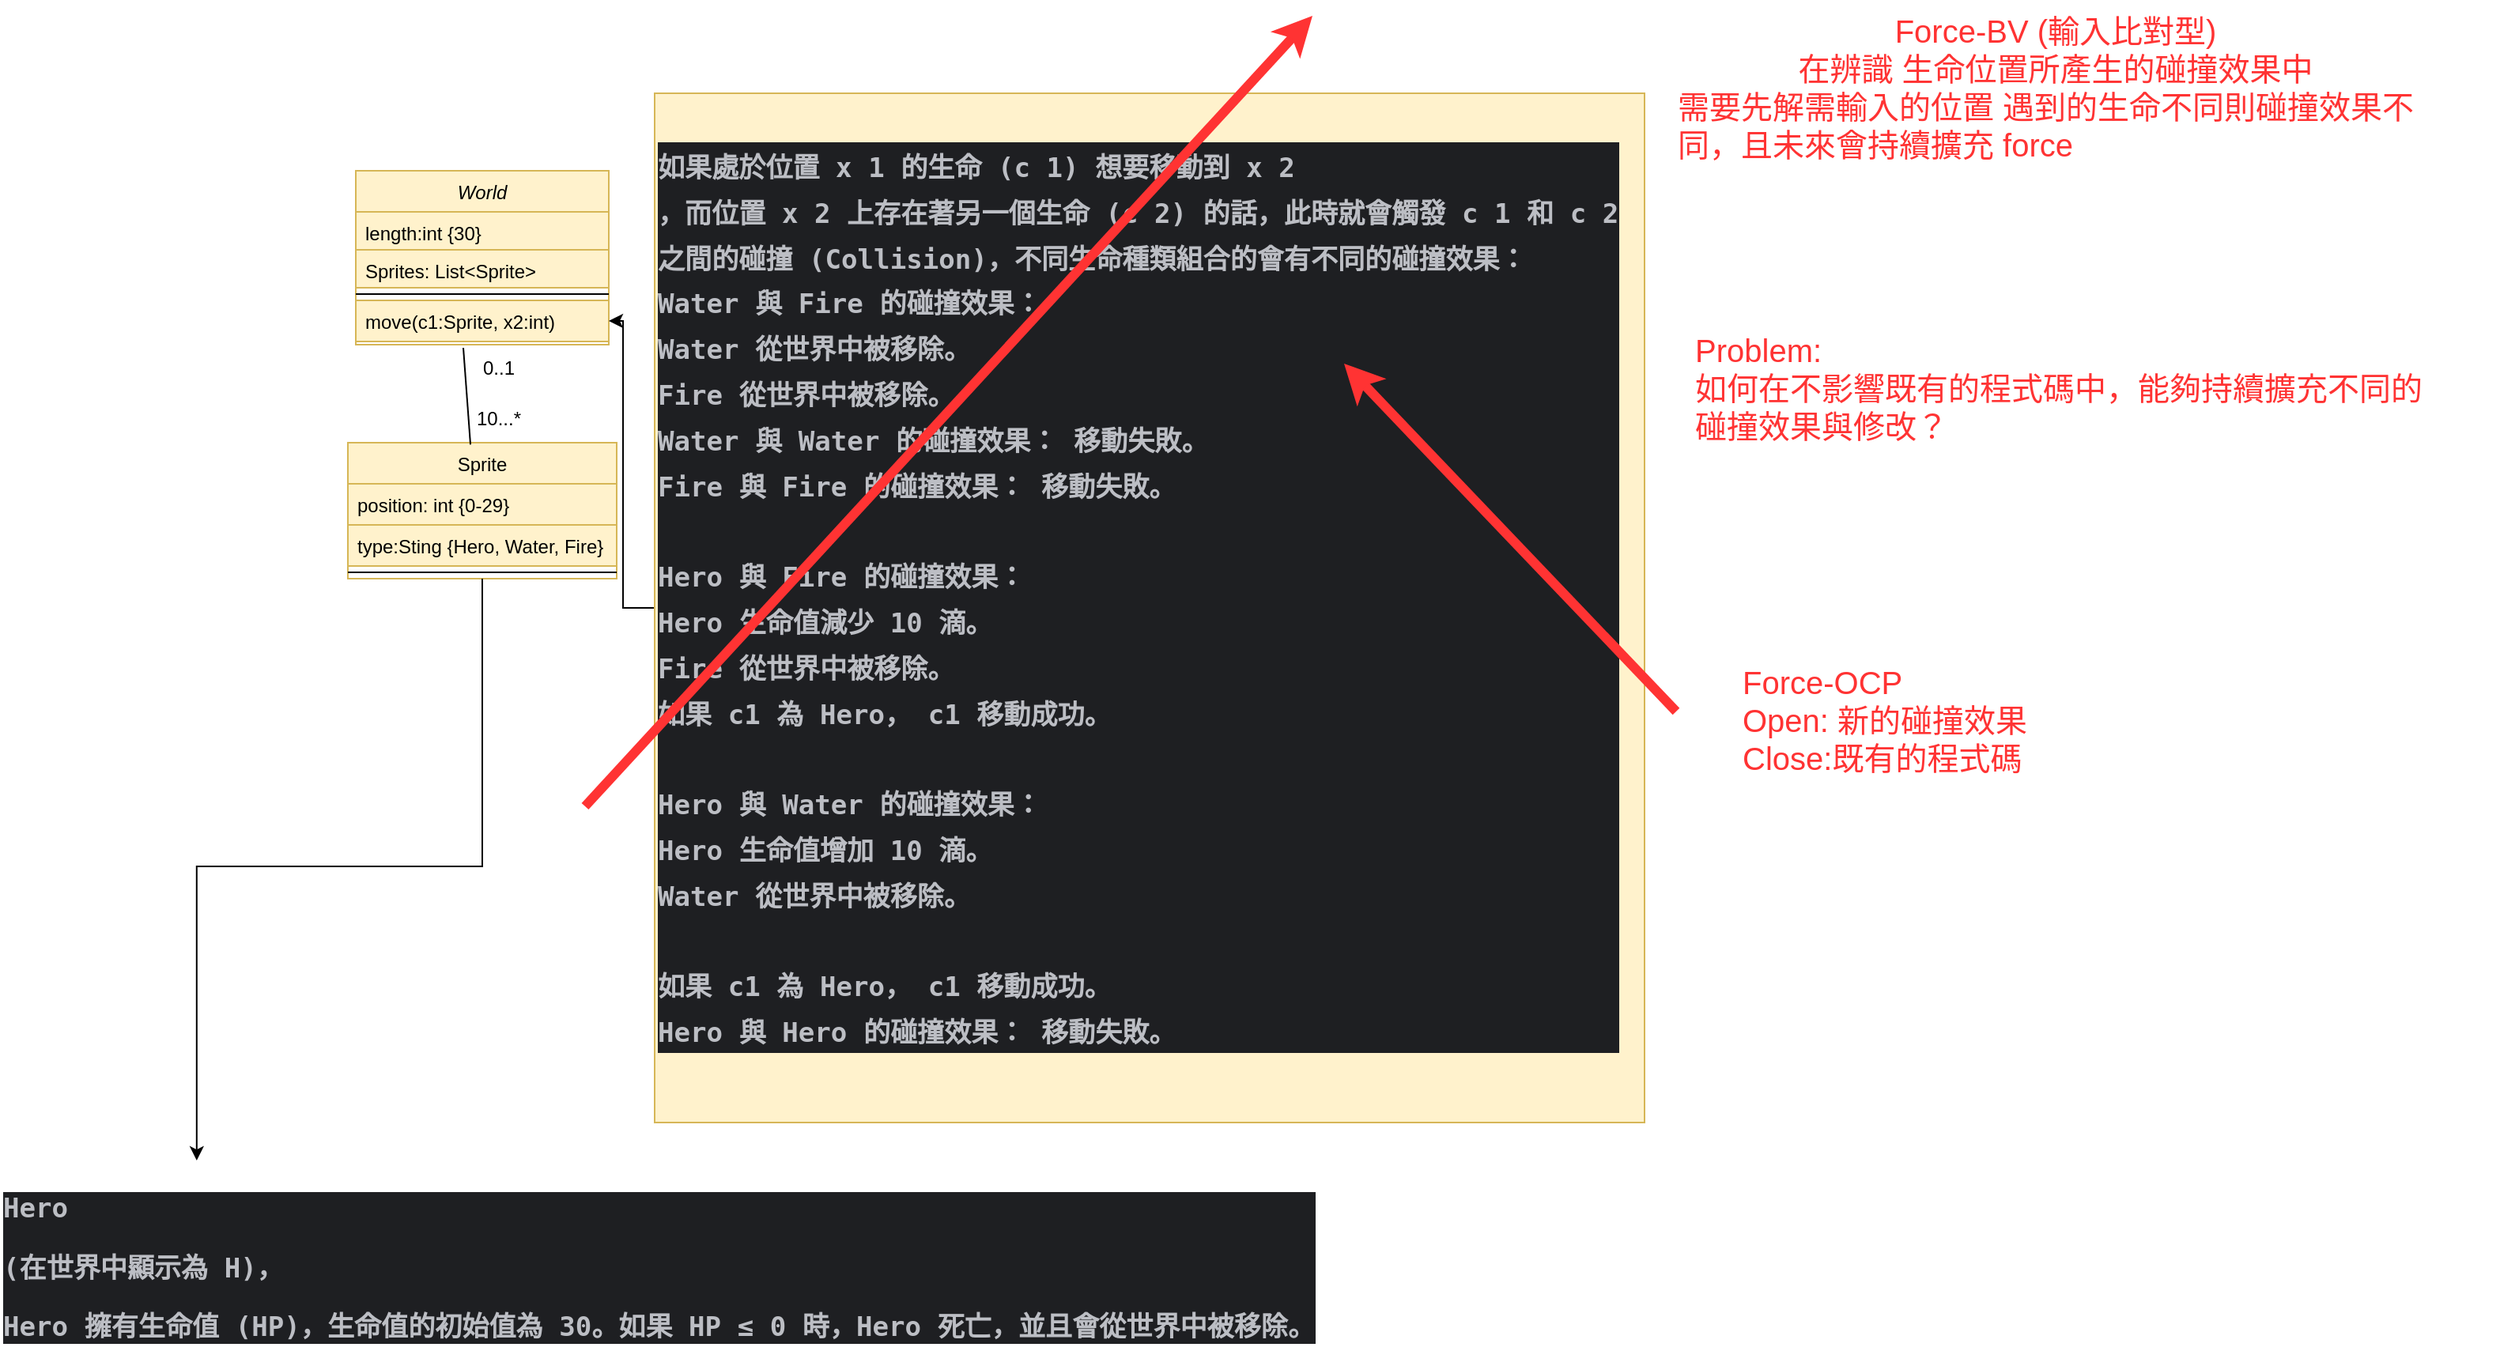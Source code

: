 <mxfile version="26.1.3">
  <diagram id="C5RBs43oDa-KdzZeNtuy" name="Page-1">
    <mxGraphModel dx="954" dy="581" grid="1" gridSize="10" guides="1" tooltips="1" connect="1" arrows="1" fold="1" page="1" pageScale="1" pageWidth="827" pageHeight="1169" math="0" shadow="0">
      <root>
        <mxCell id="WIyWlLk6GJQsqaUBKTNV-0" />
        <mxCell id="WIyWlLk6GJQsqaUBKTNV-1" parent="WIyWlLk6GJQsqaUBKTNV-0" />
        <mxCell id="zkfFHV4jXpPFQw0GAbJ--0" value="World" style="swimlane;fontStyle=2;align=center;verticalAlign=top;childLayout=stackLayout;horizontal=1;startSize=26;horizontalStack=0;resizeParent=1;resizeLast=0;collapsible=1;marginBottom=0;rounded=0;shadow=0;strokeWidth=1;fillColor=#fff2cc;strokeColor=#d6b656;" parent="WIyWlLk6GJQsqaUBKTNV-1" vertex="1">
          <mxGeometry x="225" y="148" width="160" height="110" as="geometry">
            <mxRectangle x="230" y="140" width="160" height="26" as="alternateBounds" />
          </mxGeometry>
        </mxCell>
        <mxCell id="zkfFHV4jXpPFQw0GAbJ--1" value="length:int {30}" style="text;align=left;verticalAlign=top;spacingLeft=4;spacingRight=4;overflow=hidden;rotatable=0;points=[[0,0.5],[1,0.5]];portConstraint=eastwest;fillColor=#fff2cc;strokeColor=#d6b656;" parent="zkfFHV4jXpPFQw0GAbJ--0" vertex="1">
          <mxGeometry y="26" width="160" height="24" as="geometry" />
        </mxCell>
        <mxCell id="kycQt3Gds_gXBmmXhYu5-12" value="Sprites: List&lt;Sprite&gt;" style="text;align=left;verticalAlign=top;spacingLeft=4;spacingRight=4;overflow=hidden;rotatable=0;points=[[0,0.5],[1,0.5]];portConstraint=eastwest;fillColor=#fff2cc;strokeColor=#d6b656;" vertex="1" parent="zkfFHV4jXpPFQw0GAbJ--0">
          <mxGeometry y="50" width="160" height="24" as="geometry" />
        </mxCell>
        <mxCell id="zkfFHV4jXpPFQw0GAbJ--4" value="" style="line;html=1;strokeWidth=1;align=left;verticalAlign=middle;spacingTop=-1;spacingLeft=3;spacingRight=3;rotatable=0;labelPosition=right;points=[];portConstraint=eastwest;" parent="zkfFHV4jXpPFQw0GAbJ--0" vertex="1">
          <mxGeometry y="74" width="160" height="8" as="geometry" />
        </mxCell>
        <mxCell id="zkfFHV4jXpPFQw0GAbJ--5" value="move(c1:Sprite, x2:int)" style="text;align=left;verticalAlign=top;spacingLeft=4;spacingRight=4;overflow=hidden;rotatable=0;points=[[0,0.5],[1,0.5]];portConstraint=eastwest;fillColor=#fff2cc;strokeColor=#d6b656;" parent="zkfFHV4jXpPFQw0GAbJ--0" vertex="1">
          <mxGeometry y="82" width="160" height="26" as="geometry" />
        </mxCell>
        <mxCell id="zkfFHV4jXpPFQw0GAbJ--6" value="Sprite" style="swimlane;fontStyle=0;align=center;verticalAlign=top;childLayout=stackLayout;horizontal=1;startSize=26;horizontalStack=0;resizeParent=1;resizeLast=0;collapsible=1;marginBottom=0;rounded=0;shadow=0;strokeWidth=1;fillColor=#fff2cc;strokeColor=#d6b656;" parent="WIyWlLk6GJQsqaUBKTNV-1" vertex="1">
          <mxGeometry x="220" y="320" width="170" height="86" as="geometry">
            <mxRectangle x="130" y="380" width="160" height="26" as="alternateBounds" />
          </mxGeometry>
        </mxCell>
        <mxCell id="zkfFHV4jXpPFQw0GAbJ--7" value="position: int {0-29}" style="text;align=left;verticalAlign=top;spacingLeft=4;spacingRight=4;overflow=hidden;rotatable=0;points=[[0,0.5],[1,0.5]];portConstraint=eastwest;fillColor=#fff2cc;strokeColor=#d6b656;" parent="zkfFHV4jXpPFQw0GAbJ--6" vertex="1">
          <mxGeometry y="26" width="170" height="26" as="geometry" />
        </mxCell>
        <mxCell id="zkfFHV4jXpPFQw0GAbJ--8" value="type:Sting {Hero, Water, Fire}" style="text;align=left;verticalAlign=top;spacingLeft=4;spacingRight=4;overflow=hidden;rotatable=0;points=[[0,0.5],[1,0.5]];portConstraint=eastwest;rounded=0;shadow=0;html=0;fillColor=#fff2cc;strokeColor=#d6b656;" parent="zkfFHV4jXpPFQw0GAbJ--6" vertex="1">
          <mxGeometry y="52" width="170" height="26" as="geometry" />
        </mxCell>
        <mxCell id="zkfFHV4jXpPFQw0GAbJ--9" value="" style="line;html=1;strokeWidth=1;align=left;verticalAlign=middle;spacingTop=-1;spacingLeft=3;spacingRight=3;rotatable=0;labelPosition=right;points=[];portConstraint=eastwest;" parent="zkfFHV4jXpPFQw0GAbJ--6" vertex="1">
          <mxGeometry y="78" width="170" height="8" as="geometry" />
        </mxCell>
        <mxCell id="kycQt3Gds_gXBmmXhYu5-1" value="" style="endArrow=none;html=1;rounded=0;exitX=0.456;exitY=0.014;exitDx=0;exitDy=0;exitPerimeter=0;" edge="1" parent="WIyWlLk6GJQsqaUBKTNV-1" source="zkfFHV4jXpPFQw0GAbJ--6">
          <mxGeometry width="50" height="50" relative="1" as="geometry">
            <mxPoint x="390" y="330" as="sourcePoint" />
            <mxPoint x="293" y="260" as="targetPoint" />
          </mxGeometry>
        </mxCell>
        <mxCell id="kycQt3Gds_gXBmmXhYu5-2" value="10...*" style="text;html=1;align=center;verticalAlign=middle;resizable=0;points=[];autosize=1;strokeColor=none;fillColor=none;" vertex="1" parent="WIyWlLk6GJQsqaUBKTNV-1">
          <mxGeometry x="290" y="290" width="50" height="30" as="geometry" />
        </mxCell>
        <mxCell id="kycQt3Gds_gXBmmXhYu5-4" value="0..1" style="text;html=1;align=center;verticalAlign=middle;resizable=0;points=[];autosize=1;strokeColor=none;fillColor=none;" vertex="1" parent="WIyWlLk6GJQsqaUBKTNV-1">
          <mxGeometry x="295" y="258" width="40" height="30" as="geometry" />
        </mxCell>
        <mxCell id="kycQt3Gds_gXBmmXhYu5-7" style="edgeStyle=orthogonalEdgeStyle;rounded=0;orthogonalLoop=1;jettySize=auto;html=1;" edge="1" parent="WIyWlLk6GJQsqaUBKTNV-1" source="kycQt3Gds_gXBmmXhYu5-6" target="zkfFHV4jXpPFQw0GAbJ--5">
          <mxGeometry relative="1" as="geometry" />
        </mxCell>
        <mxCell id="kycQt3Gds_gXBmmXhYu5-6" value="&lt;h1 style=&quot;margin-top: 0px;&quot;&gt;&lt;div style=&quot;background-color: rgb(30, 31, 34); color: rgb(188, 190, 196);&quot;&gt;&lt;pre style=&quot;&quot;&gt;&lt;font face=&quot;Menlo-Regular, monospace&quot; color=&quot;#bcbec4&quot;&gt;&lt;span style=&quot;font-size: 17.067px;&quot;&gt;如果處於位置 x 1 的生命 (c 1) 想要移動到 x 2&lt;br/&gt;，而位置 x 2 上存在著另一個生命 (c 2) 的話，此時就會觸發 c 1 和 c 2&lt;br/&gt;之間的碰撞 (Collision)，不同生命種類組合的會有不同的碰撞效果：&lt;br/&gt;Water 與 Fire 的碰撞效果：&lt;br/&gt;Water 從世界中被移除。&lt;br/&gt;Fire 從世界中被移除。&lt;br/&gt;Water 與 Water 的碰撞效果： 移動失敗。&lt;br/&gt;Fire 與 Fire 的碰撞效果： 移動失敗。&lt;br/&gt;&lt;br/&gt;Hero 與 Fire 的碰撞效果：&lt;br/&gt;Hero 生命值減少 10 滴。&lt;br/&gt;Fire 從世界中被移除。&lt;br/&gt;如果 c1 為 Hero， c1 移動成功。&lt;br/&gt;&lt;br/&gt;Hero 與 Water 的碰撞效果：&lt;br/&gt;Hero 生命值增加 10 滴。&lt;br/&gt;Water 從世界中被移除。&lt;br/&gt;&lt;br/&gt;如果 c1 為 Hero， c1 移動成功。&lt;br/&gt;Hero 與 Hero 的碰撞效果： 移動失敗。&lt;/span&gt;&lt;/font&gt;&lt;font face=&quot;Menlo-Regular, monospace&quot; color=&quot;rgba(0, 0, 0, 0)&quot;&gt;&lt;span style=&quot;font-size: 12.8pt;&quot;&gt;&lt;/span&gt;&lt;/font&gt;&lt;/pre&gt;&lt;/div&gt;&lt;/h1&gt;" style="text;html=1;whiteSpace=wrap;overflow=hidden;rounded=0;fillColor=#fff2cc;strokeColor=#d6b656;" vertex="1" parent="WIyWlLk6GJQsqaUBKTNV-1">
          <mxGeometry x="414" y="99" width="626" height="651" as="geometry" />
        </mxCell>
        <mxCell id="kycQt3Gds_gXBmmXhYu5-13" value="&lt;h1 style=&quot;margin-top: 0px;&quot;&gt;&lt;div style=&quot;background-color: rgb(30, 31, 34); color: rgb(188, 190, 196);&quot;&gt;&lt;pre style=&quot;font-family:&#39;Source Code Pro&#39;,monospace;font-size:12.8pt;&quot;&gt;Hero &lt;/pre&gt;&lt;pre style=&quot;font-family:&#39;Source Code Pro&#39;,monospace;font-size:12.8pt;&quot;&gt;(&lt;span style=&quot;font-family:&#39;Menlo-Regular&#39;,monospace;&quot;&gt;在世界中顯示為&lt;/span&gt; H)&lt;span style=&quot;font-family:&#39;Menlo-Regular&#39;,monospace;&quot;&gt;，&lt;/span&gt;&lt;/pre&gt;&lt;pre style=&quot;font-family:&#39;Source Code Pro&#39;,monospace;font-size:12.8pt;&quot;&gt;Hero &lt;span style=&quot;font-family:&#39;Menlo-Regular&#39;,monospace;&quot;&gt;擁有生命值 &lt;/span&gt;(HP)&lt;span style=&quot;font-family:&#39;Menlo-Regular&#39;,monospace;&quot;&gt;，生命值的初始值為&lt;/span&gt; 30&lt;span style=&quot;font-family:&#39;Menlo-Regular&#39;,monospace;&quot;&gt;。如果&lt;/span&gt; HP ≤ 0 &lt;span style=&quot;font-family:&#39;Menlo-Regular&#39;,monospace;&quot;&gt;時，&lt;/span&gt;Hero &lt;span style=&quot;font-family:&#39;Menlo-Regular&#39;,monospace;&quot;&gt;死亡，並且會從世界中被移除。&lt;/span&gt;&lt;/pre&gt;&lt;/div&gt;&lt;/h1&gt;" style="text;html=1;whiteSpace=wrap;overflow=hidden;rounded=0;" vertex="1" parent="WIyWlLk6GJQsqaUBKTNV-1">
          <mxGeometry y="770" width="870" height="130" as="geometry" />
        </mxCell>
        <mxCell id="kycQt3Gds_gXBmmXhYu5-14" style="edgeStyle=orthogonalEdgeStyle;rounded=0;orthogonalLoop=1;jettySize=auto;html=1;entryX=0.143;entryY=0.031;entryDx=0;entryDy=0;entryPerimeter=0;" edge="1" parent="WIyWlLk6GJQsqaUBKTNV-1" source="zkfFHV4jXpPFQw0GAbJ--6" target="kycQt3Gds_gXBmmXhYu5-13">
          <mxGeometry relative="1" as="geometry" />
        </mxCell>
        <mxCell id="kycQt3Gds_gXBmmXhYu5-15" value="" style="endArrow=classic;html=1;rounded=0;fontColor=#FF3333;labelBackgroundColor=#FF3333;labelBorderColor=#FF3333;fontStyle=1;fontSize=15;strokeColor=#FF3333;strokeWidth=6;" edge="1" parent="WIyWlLk6GJQsqaUBKTNV-1">
          <mxGeometry width="50" height="50" relative="1" as="geometry">
            <mxPoint x="370" y="550" as="sourcePoint" />
            <mxPoint x="830" y="50" as="targetPoint" />
          </mxGeometry>
        </mxCell>
        <mxCell id="kycQt3Gds_gXBmmXhYu5-16" value="Force-BV (輸入比對型)&lt;div&gt;在辨識 生命位置所產生的碰撞效果中&lt;/div&gt;&lt;div style=&quot;text-align: left;&quot;&gt;需要先解需輸入的位置 遇到的生命不同則碰撞效果不同，且未來會持續擴充 force&lt;/div&gt;" style="text;html=1;align=center;verticalAlign=middle;whiteSpace=wrap;rounded=0;fontSize=20;fontColor=#FF3333;" vertex="1" parent="WIyWlLk6GJQsqaUBKTNV-1">
          <mxGeometry x="1060" y="80" width="480" height="30" as="geometry" />
        </mxCell>
        <mxCell id="kycQt3Gds_gXBmmXhYu5-18" value="" style="endArrow=classic;html=1;rounded=0;fontColor=#FF3333;labelBackgroundColor=#FF3333;labelBorderColor=#FF3333;fontStyle=1;fontSize=15;strokeColor=#FF3333;strokeWidth=6;" edge="1" parent="WIyWlLk6GJQsqaUBKTNV-1">
          <mxGeometry width="50" height="50" relative="1" as="geometry">
            <mxPoint x="1060" y="490" as="sourcePoint" />
            <mxPoint x="850" y="270" as="targetPoint" />
          </mxGeometry>
        </mxCell>
        <mxCell id="kycQt3Gds_gXBmmXhYu5-19" value="Force-OCP&lt;div&gt;Open: 新的碰撞效果&lt;/div&gt;&lt;div&gt;Close:既有的程式碼&lt;/div&gt;" style="text;html=1;align=left;verticalAlign=middle;whiteSpace=wrap;rounded=0;fontSize=20;fontColor=#FF3333;" vertex="1" parent="WIyWlLk6GJQsqaUBKTNV-1">
          <mxGeometry x="1100" y="480" width="480" height="30" as="geometry" />
        </mxCell>
        <mxCell id="kycQt3Gds_gXBmmXhYu5-20" value="Problem:&lt;div&gt;如何在不影響既有的程式碼中，能夠持續擴充不同的碰撞效果與修改？&lt;/div&gt;" style="text;html=1;align=left;verticalAlign=middle;whiteSpace=wrap;rounded=0;fontSize=20;fontColor=#FF3333;" vertex="1" parent="WIyWlLk6GJQsqaUBKTNV-1">
          <mxGeometry x="1070" y="270" width="480" height="30" as="geometry" />
        </mxCell>
      </root>
    </mxGraphModel>
  </diagram>
</mxfile>
